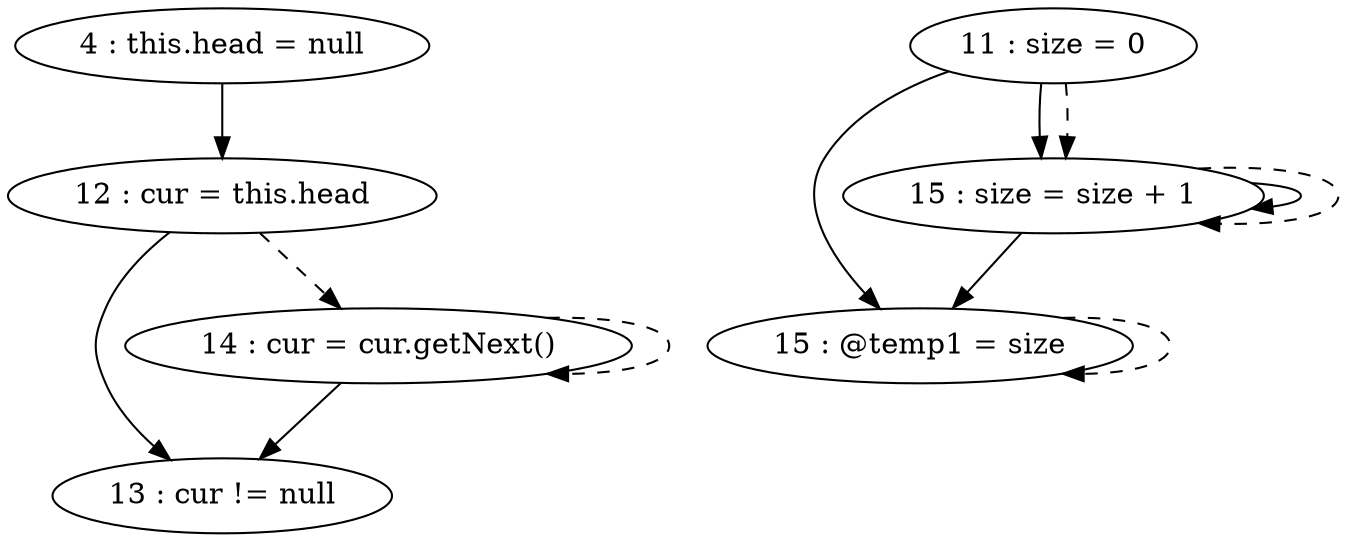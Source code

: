digraph G {
"4 : this.head = null"
"4 : this.head = null" -> "12 : cur = this.head"
"11 : size = 0"
"11 : size = 0" -> "15 : @temp1 = size"
"11 : size = 0" -> "15 : size = size + 1"
"11 : size = 0" -> "15 : size = size + 1" [style=dashed]
"12 : cur = this.head"
"12 : cur = this.head" -> "13 : cur != null"
"12 : cur = this.head" -> "14 : cur = cur.getNext()" [style=dashed]
"13 : cur != null"
"14 : cur = cur.getNext()"
"14 : cur = cur.getNext()" -> "13 : cur != null"
"14 : cur = cur.getNext()" -> "14 : cur = cur.getNext()" [style=dashed]
"15 : @temp1 = size"
"15 : @temp1 = size" -> "15 : @temp1 = size" [style=dashed]
"15 : size = size + 1"
"15 : size = size + 1" -> "15 : @temp1 = size"
"15 : size = size + 1" -> "15 : size = size + 1"
"15 : size = size + 1" -> "15 : size = size + 1" [style=dashed]
"13 : cur != null"
}